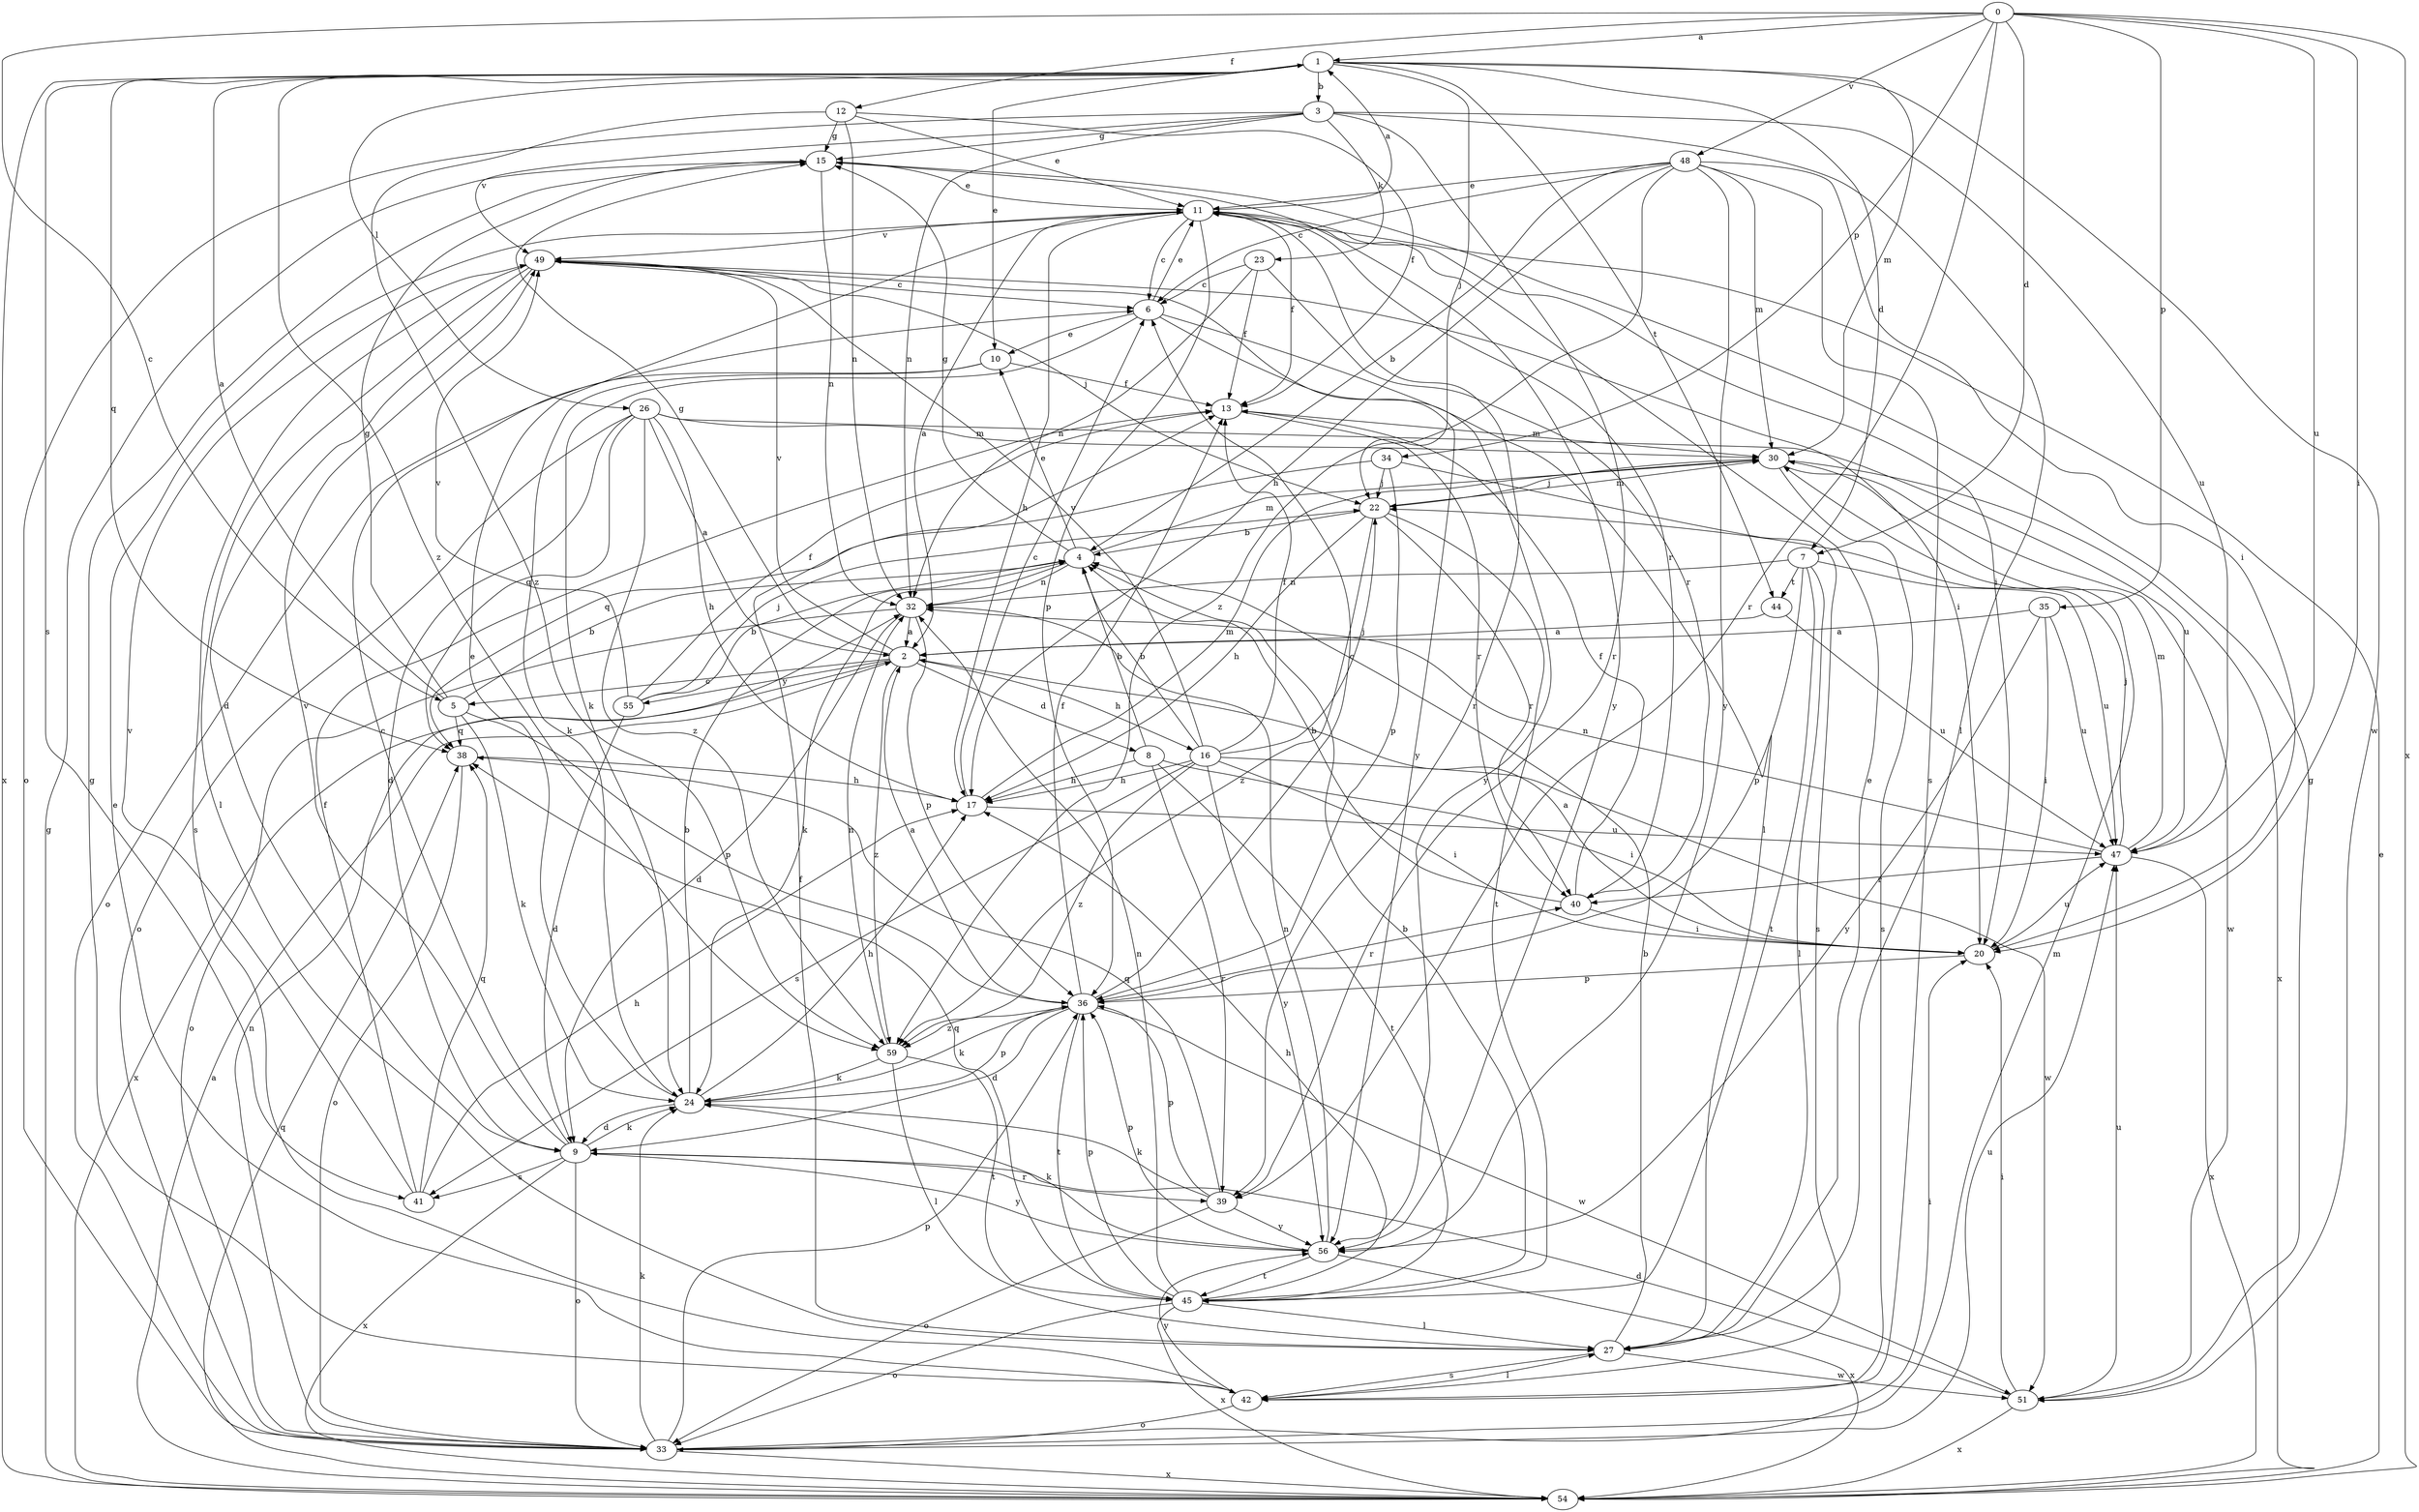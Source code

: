 strict digraph  {
0;
1;
2;
3;
4;
5;
6;
7;
8;
9;
10;
11;
12;
13;
15;
16;
17;
20;
22;
23;
24;
26;
27;
30;
32;
33;
34;
35;
36;
38;
39;
40;
41;
42;
44;
45;
47;
48;
49;
51;
54;
55;
56;
59;
0 -> 1  [label=a];
0 -> 5  [label=c];
0 -> 7  [label=d];
0 -> 12  [label=f];
0 -> 20  [label=i];
0 -> 34  [label=p];
0 -> 35  [label=p];
0 -> 39  [label=r];
0 -> 47  [label=u];
0 -> 48  [label=v];
0 -> 54  [label=x];
1 -> 3  [label=b];
1 -> 7  [label=d];
1 -> 10  [label=e];
1 -> 22  [label=j];
1 -> 26  [label=l];
1 -> 30  [label=m];
1 -> 38  [label=q];
1 -> 41  [label=s];
1 -> 44  [label=t];
1 -> 51  [label=w];
1 -> 54  [label=x];
1 -> 59  [label=z];
2 -> 5  [label=c];
2 -> 8  [label=d];
2 -> 15  [label=g];
2 -> 16  [label=h];
2 -> 49  [label=v];
2 -> 54  [label=x];
2 -> 55  [label=y];
2 -> 59  [label=z];
3 -> 15  [label=g];
3 -> 23  [label=k];
3 -> 27  [label=l];
3 -> 32  [label=n];
3 -> 33  [label=o];
3 -> 39  [label=r];
3 -> 47  [label=u];
3 -> 49  [label=v];
4 -> 10  [label=e];
4 -> 15  [label=g];
4 -> 24  [label=k];
4 -> 30  [label=m];
4 -> 32  [label=n];
5 -> 1  [label=a];
5 -> 4  [label=b];
5 -> 15  [label=g];
5 -> 24  [label=k];
5 -> 36  [label=p];
5 -> 38  [label=q];
6 -> 10  [label=e];
6 -> 11  [label=e];
6 -> 24  [label=k];
6 -> 27  [label=l];
6 -> 56  [label=y];
7 -> 27  [label=l];
7 -> 32  [label=n];
7 -> 36  [label=p];
7 -> 44  [label=t];
7 -> 45  [label=t];
7 -> 47  [label=u];
8 -> 4  [label=b];
8 -> 17  [label=h];
8 -> 20  [label=i];
8 -> 39  [label=r];
8 -> 45  [label=t];
9 -> 6  [label=c];
9 -> 24  [label=k];
9 -> 33  [label=o];
9 -> 39  [label=r];
9 -> 41  [label=s];
9 -> 49  [label=v];
9 -> 54  [label=x];
9 -> 56  [label=y];
10 -> 13  [label=f];
10 -> 24  [label=k];
10 -> 33  [label=o];
11 -> 1  [label=a];
11 -> 2  [label=a];
11 -> 6  [label=c];
11 -> 13  [label=f];
11 -> 17  [label=h];
11 -> 20  [label=i];
11 -> 36  [label=p];
11 -> 39  [label=r];
11 -> 40  [label=r];
11 -> 49  [label=v];
12 -> 11  [label=e];
12 -> 13  [label=f];
12 -> 15  [label=g];
12 -> 32  [label=n];
12 -> 59  [label=z];
13 -> 30  [label=m];
13 -> 40  [label=r];
15 -> 11  [label=e];
15 -> 32  [label=n];
15 -> 56  [label=y];
16 -> 4  [label=b];
16 -> 13  [label=f];
16 -> 17  [label=h];
16 -> 20  [label=i];
16 -> 22  [label=j];
16 -> 41  [label=s];
16 -> 49  [label=v];
16 -> 51  [label=w];
16 -> 56  [label=y];
16 -> 59  [label=z];
17 -> 6  [label=c];
17 -> 30  [label=m];
17 -> 47  [label=u];
20 -> 2  [label=a];
20 -> 36  [label=p];
20 -> 47  [label=u];
22 -> 4  [label=b];
22 -> 17  [label=h];
22 -> 30  [label=m];
22 -> 40  [label=r];
22 -> 45  [label=t];
22 -> 59  [label=z];
23 -> 6  [label=c];
23 -> 13  [label=f];
23 -> 32  [label=n];
23 -> 40  [label=r];
24 -> 4  [label=b];
24 -> 9  [label=d];
24 -> 11  [label=e];
24 -> 17  [label=h];
24 -> 36  [label=p];
26 -> 2  [label=a];
26 -> 9  [label=d];
26 -> 17  [label=h];
26 -> 30  [label=m];
26 -> 33  [label=o];
26 -> 38  [label=q];
26 -> 47  [label=u];
26 -> 59  [label=z];
27 -> 4  [label=b];
27 -> 11  [label=e];
27 -> 13  [label=f];
27 -> 42  [label=s];
27 -> 51  [label=w];
30 -> 22  [label=j];
30 -> 42  [label=s];
30 -> 51  [label=w];
30 -> 54  [label=x];
32 -> 2  [label=a];
32 -> 9  [label=d];
32 -> 33  [label=o];
32 -> 36  [label=p];
33 -> 20  [label=i];
33 -> 24  [label=k];
33 -> 30  [label=m];
33 -> 32  [label=n];
33 -> 36  [label=p];
33 -> 47  [label=u];
33 -> 54  [label=x];
34 -> 22  [label=j];
34 -> 36  [label=p];
34 -> 38  [label=q];
34 -> 42  [label=s];
35 -> 2  [label=a];
35 -> 20  [label=i];
35 -> 47  [label=u];
35 -> 56  [label=y];
36 -> 2  [label=a];
36 -> 6  [label=c];
36 -> 9  [label=d];
36 -> 13  [label=f];
36 -> 24  [label=k];
36 -> 40  [label=r];
36 -> 45  [label=t];
36 -> 51  [label=w];
36 -> 59  [label=z];
38 -> 17  [label=h];
38 -> 33  [label=o];
39 -> 24  [label=k];
39 -> 33  [label=o];
39 -> 36  [label=p];
39 -> 38  [label=q];
39 -> 56  [label=y];
40 -> 4  [label=b];
40 -> 13  [label=f];
40 -> 20  [label=i];
41 -> 13  [label=f];
41 -> 17  [label=h];
41 -> 38  [label=q];
41 -> 49  [label=v];
42 -> 11  [label=e];
42 -> 15  [label=g];
42 -> 27  [label=l];
42 -> 33  [label=o];
42 -> 56  [label=y];
44 -> 2  [label=a];
44 -> 47  [label=u];
45 -> 4  [label=b];
45 -> 17  [label=h];
45 -> 27  [label=l];
45 -> 32  [label=n];
45 -> 33  [label=o];
45 -> 36  [label=p];
45 -> 38  [label=q];
45 -> 54  [label=x];
47 -> 22  [label=j];
47 -> 30  [label=m];
47 -> 32  [label=n];
47 -> 40  [label=r];
47 -> 54  [label=x];
48 -> 4  [label=b];
48 -> 6  [label=c];
48 -> 11  [label=e];
48 -> 17  [label=h];
48 -> 20  [label=i];
48 -> 30  [label=m];
48 -> 42  [label=s];
48 -> 56  [label=y];
48 -> 59  [label=z];
49 -> 6  [label=c];
49 -> 9  [label=d];
49 -> 20  [label=i];
49 -> 22  [label=j];
49 -> 27  [label=l];
49 -> 42  [label=s];
49 -> 56  [label=y];
51 -> 9  [label=d];
51 -> 15  [label=g];
51 -> 20  [label=i];
51 -> 47  [label=u];
51 -> 54  [label=x];
54 -> 2  [label=a];
54 -> 11  [label=e];
54 -> 15  [label=g];
54 -> 38  [label=q];
55 -> 4  [label=b];
55 -> 9  [label=d];
55 -> 13  [label=f];
55 -> 22  [label=j];
55 -> 49  [label=v];
56 -> 24  [label=k];
56 -> 32  [label=n];
56 -> 36  [label=p];
56 -> 45  [label=t];
56 -> 54  [label=x];
59 -> 24  [label=k];
59 -> 27  [label=l];
59 -> 32  [label=n];
59 -> 45  [label=t];
}
